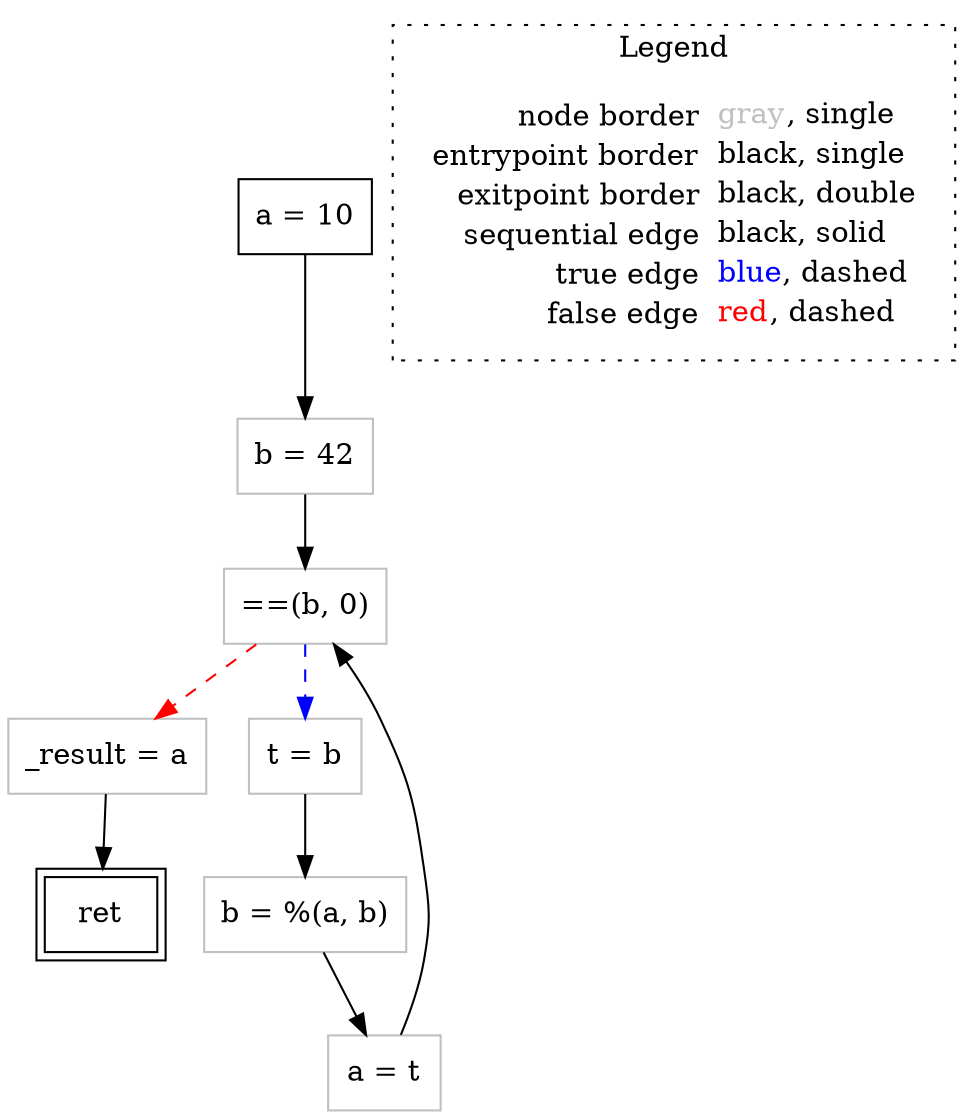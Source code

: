 digraph {
	"node0" [shape="rect",color="black",label=<a = 10>];
	"node1" [shape="rect",color="gray",label=<b = 42>];
	"node2" [shape="rect",color="gray",label=<_result = a>];
	"node3" [shape="rect",color="black",peripheries="2",label=<ret>];
	"node4" [shape="rect",color="gray",label=<t = b>];
	"node5" [shape="rect",color="gray",label=<b = %(a, b)>];
	"node6" [shape="rect",color="gray",label=<==(b, 0)>];
	"node7" [shape="rect",color="gray",label=<a = t>];
	"node1" -> "node6" [color="black"];
	"node2" -> "node3" [color="black"];
	"node0" -> "node1" [color="black"];
	"node4" -> "node5" [color="black"];
	"node5" -> "node7" [color="black"];
	"node6" -> "node2" [color="red",style="dashed"];
	"node6" -> "node4" [color="blue",style="dashed"];
	"node7" -> "node6" [color="black"];
subgraph cluster_legend {
	label="Legend";
	style=dotted;
	node [shape=plaintext];
	"legend" [label=<<table border="0" cellpadding="2" cellspacing="0" cellborder="0"><tr><td align="right">node border&nbsp;</td><td align="left"><font color="gray">gray</font>, single</td></tr><tr><td align="right">entrypoint border&nbsp;</td><td align="left"><font color="black">black</font>, single</td></tr><tr><td align="right">exitpoint border&nbsp;</td><td align="left"><font color="black">black</font>, double</td></tr><tr><td align="right">sequential edge&nbsp;</td><td align="left"><font color="black">black</font>, solid</td></tr><tr><td align="right">true edge&nbsp;</td><td align="left"><font color="blue">blue</font>, dashed</td></tr><tr><td align="right">false edge&nbsp;</td><td align="left"><font color="red">red</font>, dashed</td></tr></table>>];
}

}

